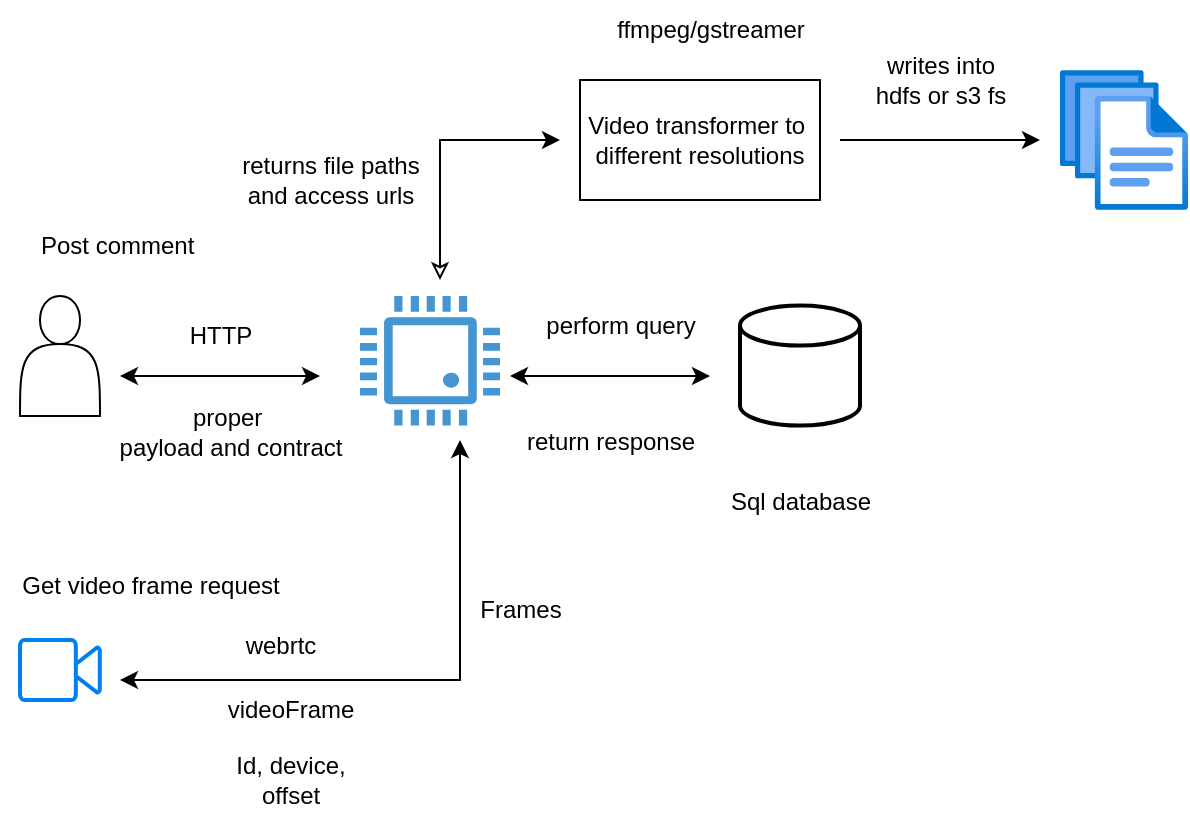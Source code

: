 <mxfile version="24.4.4" type="device">
  <diagram name="Page-1" id="WOOnXWrNgPVAAFFp-XUV">
    <mxGraphModel dx="1020" dy="620" grid="1" gridSize="10" guides="1" tooltips="1" connect="1" arrows="1" fold="1" page="1" pageScale="1" pageWidth="850" pageHeight="1100" math="0" shadow="0">
      <root>
        <mxCell id="0" />
        <mxCell id="1" parent="0" />
        <mxCell id="WfF_TurxCDPoVBJbY8km-10" value="" style="shape=actor;whiteSpace=wrap;html=1;" vertex="1" parent="1">
          <mxGeometry x="80" y="418" width="40" height="60" as="geometry" />
        </mxCell>
        <mxCell id="WfF_TurxCDPoVBJbY8km-11" value="" style="endArrow=classic;startArrow=classic;html=1;rounded=0;" edge="1" parent="1">
          <mxGeometry width="50" height="50" relative="1" as="geometry">
            <mxPoint x="230" y="458" as="sourcePoint" />
            <mxPoint x="130" y="458" as="targetPoint" />
          </mxGeometry>
        </mxCell>
        <mxCell id="WfF_TurxCDPoVBJbY8km-12" value="" style="pointerEvents=1;shadow=0;dashed=0;html=1;strokeColor=none;fillColor=#4495D1;labelPosition=center;verticalLabelPosition=bottom;verticalAlign=top;align=center;outlineConnect=0;shape=mxgraph.veeam.cpu;" vertex="1" parent="1">
          <mxGeometry x="250" y="418" width="70" height="64.8" as="geometry" />
        </mxCell>
        <mxCell id="WfF_TurxCDPoVBJbY8km-13" value="videoFrame" style="text;html=1;align=center;verticalAlign=middle;resizable=0;points=[];autosize=1;strokeColor=none;fillColor=none;" vertex="1" parent="1">
          <mxGeometry x="170" y="610" width="90" height="30" as="geometry" />
        </mxCell>
        <mxCell id="WfF_TurxCDPoVBJbY8km-14" value="Id, device,&lt;div&gt;offset&lt;/div&gt;" style="text;html=1;align=center;verticalAlign=middle;resizable=0;points=[];autosize=1;strokeColor=none;fillColor=none;" vertex="1" parent="1">
          <mxGeometry x="175" y="640" width="80" height="40" as="geometry" />
        </mxCell>
        <mxCell id="WfF_TurxCDPoVBJbY8km-16" value="Get video frame request" style="text;html=1;align=center;verticalAlign=middle;resizable=0;points=[];autosize=1;strokeColor=none;fillColor=none;" vertex="1" parent="1">
          <mxGeometry x="70" y="548" width="150" height="30" as="geometry" />
        </mxCell>
        <mxCell id="WfF_TurxCDPoVBJbY8km-15" value="Frames" style="text;html=1;align=center;verticalAlign=middle;resizable=0;points=[];autosize=1;strokeColor=none;fillColor=none;" vertex="1" parent="1">
          <mxGeometry x="300" y="560" width="60" height="30" as="geometry" />
        </mxCell>
        <mxCell id="WfF_TurxCDPoVBJbY8km-18" value="" style="endArrow=classic;startArrow=classic;html=1;rounded=0;" edge="1" parent="1">
          <mxGeometry width="50" height="50" relative="1" as="geometry">
            <mxPoint x="425" y="458" as="sourcePoint" />
            <mxPoint x="325" y="458" as="targetPoint" />
          </mxGeometry>
        </mxCell>
        <mxCell id="WfF_TurxCDPoVBJbY8km-19" value="" style="strokeWidth=2;html=1;shape=mxgraph.flowchart.database;whiteSpace=wrap;" vertex="1" parent="1">
          <mxGeometry x="440" y="422.8" width="60" height="60" as="geometry" />
        </mxCell>
        <mxCell id="WfF_TurxCDPoVBJbY8km-20" value="Sql database" style="text;html=1;align=center;verticalAlign=middle;resizable=0;points=[];autosize=1;strokeColor=none;fillColor=none;" vertex="1" parent="1">
          <mxGeometry x="425" y="506" width="90" height="30" as="geometry" />
        </mxCell>
        <mxCell id="WfF_TurxCDPoVBJbY8km-21" value="perform query" style="text;html=1;align=center;verticalAlign=middle;resizable=0;points=[];autosize=1;strokeColor=none;fillColor=none;" vertex="1" parent="1">
          <mxGeometry x="330" y="418" width="100" height="30" as="geometry" />
        </mxCell>
        <mxCell id="WfF_TurxCDPoVBJbY8km-22" value="return response" style="text;html=1;align=center;verticalAlign=middle;resizable=0;points=[];autosize=1;strokeColor=none;fillColor=none;" vertex="1" parent="1">
          <mxGeometry x="320" y="476" width="110" height="30" as="geometry" />
        </mxCell>
        <mxCell id="WfF_TurxCDPoVBJbY8km-23" value="" style="html=1;verticalLabelPosition=bottom;align=center;labelBackgroundColor=#ffffff;verticalAlign=top;strokeWidth=2;strokeColor=#0080F0;shadow=0;dashed=0;shape=mxgraph.ios7.icons.video_conversation;" vertex="1" parent="1">
          <mxGeometry x="80" y="590" width="40" height="30" as="geometry" />
        </mxCell>
        <mxCell id="WfF_TurxCDPoVBJbY8km-24" value="" style="endArrow=classic;startArrow=classic;html=1;rounded=0;" edge="1" parent="1">
          <mxGeometry width="50" height="50" relative="1" as="geometry">
            <mxPoint x="130" y="610" as="sourcePoint" />
            <mxPoint x="300" y="490" as="targetPoint" />
            <Array as="points">
              <mxPoint x="300" y="610" />
            </Array>
          </mxGeometry>
        </mxCell>
        <mxCell id="WfF_TurxCDPoVBJbY8km-25" value="webrtc" style="text;html=1;align=center;verticalAlign=middle;resizable=0;points=[];autosize=1;strokeColor=none;fillColor=none;" vertex="1" parent="1">
          <mxGeometry x="180" y="578" width="60" height="30" as="geometry" />
        </mxCell>
        <mxCell id="WfF_TurxCDPoVBJbY8km-26" value="Post comment&amp;nbsp;" style="text;html=1;align=center;verticalAlign=middle;resizable=0;points=[];autosize=1;strokeColor=none;fillColor=none;" vertex="1" parent="1">
          <mxGeometry x="80" y="378" width="100" height="30" as="geometry" />
        </mxCell>
        <mxCell id="WfF_TurxCDPoVBJbY8km-27" value="HTTP" style="text;html=1;align=center;verticalAlign=middle;resizable=0;points=[];autosize=1;strokeColor=none;fillColor=none;" vertex="1" parent="1">
          <mxGeometry x="155" y="422.8" width="50" height="30" as="geometry" />
        </mxCell>
        <mxCell id="WfF_TurxCDPoVBJbY8km-28" value="proper&amp;nbsp;&lt;div&gt;payload and contract&lt;/div&gt;" style="text;html=1;align=center;verticalAlign=middle;resizable=0;points=[];autosize=1;strokeColor=none;fillColor=none;" vertex="1" parent="1">
          <mxGeometry x="120" y="466" width="130" height="40" as="geometry" />
        </mxCell>
        <mxCell id="WfF_TurxCDPoVBJbY8km-29" value="" style="endArrow=classic;html=1;rounded=0;startArrow=classic;startFill=0;" edge="1" parent="1">
          <mxGeometry width="50" height="50" relative="1" as="geometry">
            <mxPoint x="290" y="410" as="sourcePoint" />
            <mxPoint x="350" y="340" as="targetPoint" />
            <Array as="points">
              <mxPoint x="290" y="340" />
            </Array>
          </mxGeometry>
        </mxCell>
        <mxCell id="WfF_TurxCDPoVBJbY8km-30" value="Video transformer to&amp;nbsp;&lt;div&gt;different resolutions&lt;/div&gt;" style="whiteSpace=wrap;html=1;" vertex="1" parent="1">
          <mxGeometry x="360" y="310" width="120" height="60" as="geometry" />
        </mxCell>
        <mxCell id="WfF_TurxCDPoVBJbY8km-31" value="ffmpeg/gstreamer" style="text;html=1;align=center;verticalAlign=middle;resizable=0;points=[];autosize=1;strokeColor=none;fillColor=none;" vertex="1" parent="1">
          <mxGeometry x="365" y="270" width="120" height="30" as="geometry" />
        </mxCell>
        <mxCell id="WfF_TurxCDPoVBJbY8km-32" value="" style="edgeStyle=none;orthogonalLoop=1;jettySize=auto;html=1;rounded=0;" edge="1" parent="1">
          <mxGeometry width="100" relative="1" as="geometry">
            <mxPoint x="490" y="340" as="sourcePoint" />
            <mxPoint x="590" y="340" as="targetPoint" />
            <Array as="points" />
          </mxGeometry>
        </mxCell>
        <mxCell id="WfF_TurxCDPoVBJbY8km-33" value="" style="image;aspect=fixed;html=1;points=[];align=center;fontSize=12;image=img/lib/azure2/general/Files.svg;" vertex="1" parent="1">
          <mxGeometry x="600" y="305" width="64" height="70" as="geometry" />
        </mxCell>
        <mxCell id="WfF_TurxCDPoVBJbY8km-34" value="writes into&lt;div&gt;hdfs or s3 fs&lt;/div&gt;" style="text;html=1;align=center;verticalAlign=middle;resizable=0;points=[];autosize=1;strokeColor=none;fillColor=none;" vertex="1" parent="1">
          <mxGeometry x="495" y="290" width="90" height="40" as="geometry" />
        </mxCell>
        <mxCell id="WfF_TurxCDPoVBJbY8km-35" value="returns file paths&lt;div&gt;and access urls&lt;/div&gt;" style="text;html=1;align=center;verticalAlign=middle;resizable=0;points=[];autosize=1;strokeColor=none;fillColor=none;" vertex="1" parent="1">
          <mxGeometry x="180" y="340" width="110" height="40" as="geometry" />
        </mxCell>
      </root>
    </mxGraphModel>
  </diagram>
</mxfile>
